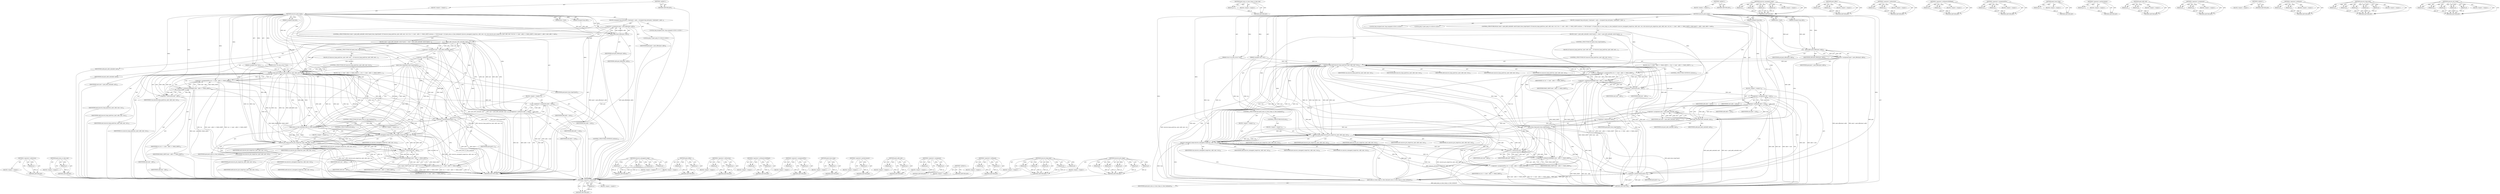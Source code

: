 digraph "mincore_pte_range" {
vulnerable_127 [label=<(METHOD,&lt;operator&gt;.indirection)>];
vulnerable_128 [label=<(PARAM,p1)>];
vulnerable_129 [label=<(BLOCK,&lt;empty&gt;,&lt;empty&gt;)>];
vulnerable_130 [label=<(METHOD_RETURN,ANY)>];
vulnerable_154 [label=<(METHOD,pmd_none_or_clear_bad)>];
vulnerable_155 [label=<(PARAM,p1)>];
vulnerable_156 [label=<(BLOCK,&lt;empty&gt;,&lt;empty&gt;)>];
vulnerable_157 [label=<(METHOD_RETURN,ANY)>];
vulnerable_6 [label=<(METHOD,&lt;global&gt;)<SUB>1</SUB>>];
vulnerable_7 [label=<(BLOCK,&lt;empty&gt;,&lt;empty&gt;)<SUB>1</SUB>>];
vulnerable_8 [label=<(METHOD,mincore_pmd_range)<SUB>1</SUB>>];
vulnerable_9 [label=<(PARAM,struct vm_area_struct *vma)<SUB>1</SUB>>];
vulnerable_10 [label=<(PARAM,pud_t *pud)<SUB>1</SUB>>];
vulnerable_11 [label=<(PARAM,unsigned long addr)<SUB>2</SUB>>];
vulnerable_12 [label=<(PARAM,unsigned long end)<SUB>2</SUB>>];
vulnerable_13 [label=<(PARAM,unsigned char *vec)<SUB>3</SUB>>];
vulnerable_14 [label=<(BLOCK,{
	unsigned long next;
	pmd_t *pmd;

	pmd = pmd...,{
	unsigned long next;
	pmd_t *pmd;

	pmd = pmd...)<SUB>4</SUB>>];
vulnerable_15 [label="<(LOCAL,long unsigned next: long unsigned)<SUB>5</SUB>>"];
vulnerable_16 [label="<(LOCAL,pmd_t* pmd: pmd_t*)<SUB>6</SUB>>"];
vulnerable_17 [label=<(&lt;operator&gt;.assignment,pmd = pmd_offset(pud, addr))<SUB>8</SUB>>];
vulnerable_18 [label=<(IDENTIFIER,pmd,pmd = pmd_offset(pud, addr))<SUB>8</SUB>>];
vulnerable_19 [label=<(pmd_offset,pmd_offset(pud, addr))<SUB>8</SUB>>];
vulnerable_20 [label=<(IDENTIFIER,pud,pmd_offset(pud, addr))<SUB>8</SUB>>];
vulnerable_21 [label=<(IDENTIFIER,addr,pmd_offset(pud, addr))<SUB>8</SUB>>];
vulnerable_22 [label=<(CONTROL_STRUCTURE,DO,do {
		next = pmd_addr_end(addr, end);
		if (pmd_trans_huge(*pmd)) {
			if (mincore_huge_pmd(vma, pmd, addr, next, vec)) {
				vec += (next - addr) &gt;&gt; PAGE_SHIFT;
				continue;
 			}
 			/* fall through */
 		}
		if (pmd_none_or_clear_bad(pmd))
 			mincore_unmapped_range(vma, addr, next, vec);
 		else
 			mincore_pte_range(vma, pmd, addr, next, vec);
		vec += (next - addr) &gt;&gt; PAGE_SHIFT;
	} while (pmd++, addr = next, addr != end);)<SUB>9</SUB>>];
vulnerable_23 [label=<(BLOCK,{
		next = pmd_addr_end(addr, end);
		if (pmd_t...,{
		next = pmd_addr_end(addr, end);
		if (pmd_t...)<SUB>9</SUB>>];
vulnerable_24 [label=<(&lt;operator&gt;.assignment,next = pmd_addr_end(addr, end))<SUB>10</SUB>>];
vulnerable_25 [label=<(IDENTIFIER,next,next = pmd_addr_end(addr, end))<SUB>10</SUB>>];
vulnerable_26 [label=<(pmd_addr_end,pmd_addr_end(addr, end))<SUB>10</SUB>>];
vulnerable_27 [label=<(IDENTIFIER,addr,pmd_addr_end(addr, end))<SUB>10</SUB>>];
vulnerable_28 [label=<(IDENTIFIER,end,pmd_addr_end(addr, end))<SUB>10</SUB>>];
vulnerable_29 [label=<(CONTROL_STRUCTURE,IF,if (pmd_trans_huge(*pmd)))<SUB>11</SUB>>];
vulnerable_30 [label=<(pmd_trans_huge,pmd_trans_huge(*pmd))<SUB>11</SUB>>];
vulnerable_31 [label=<(&lt;operator&gt;.indirection,*pmd)<SUB>11</SUB>>];
vulnerable_32 [label=<(IDENTIFIER,pmd,pmd_trans_huge(*pmd))<SUB>11</SUB>>];
vulnerable_33 [label=<(BLOCK,{
			if (mincore_huge_pmd(vma, pmd, addr, next,...,{
			if (mincore_huge_pmd(vma, pmd, addr, next,...)<SUB>11</SUB>>];
vulnerable_34 [label=<(CONTROL_STRUCTURE,IF,if (mincore_huge_pmd(vma, pmd, addr, next, vec)))<SUB>12</SUB>>];
vulnerable_35 [label=<(mincore_huge_pmd,mincore_huge_pmd(vma, pmd, addr, next, vec))<SUB>12</SUB>>];
vulnerable_36 [label=<(IDENTIFIER,vma,mincore_huge_pmd(vma, pmd, addr, next, vec))<SUB>12</SUB>>];
vulnerable_37 [label=<(IDENTIFIER,pmd,mincore_huge_pmd(vma, pmd, addr, next, vec))<SUB>12</SUB>>];
vulnerable_38 [label=<(IDENTIFIER,addr,mincore_huge_pmd(vma, pmd, addr, next, vec))<SUB>12</SUB>>];
vulnerable_39 [label=<(IDENTIFIER,next,mincore_huge_pmd(vma, pmd, addr, next, vec))<SUB>12</SUB>>];
vulnerable_40 [label=<(IDENTIFIER,vec,mincore_huge_pmd(vma, pmd, addr, next, vec))<SUB>12</SUB>>];
vulnerable_41 [label=<(BLOCK,{
				vec += (next - addr) &gt;&gt; PAGE_SHIFT;
				c...,{
				vec += (next - addr) &gt;&gt; PAGE_SHIFT;
				c...)<SUB>12</SUB>>];
vulnerable_42 [label=<(&lt;operator&gt;.assignmentPlus,vec += (next - addr) &gt;&gt; PAGE_SHIFT)<SUB>13</SUB>>];
vulnerable_43 [label=<(IDENTIFIER,vec,vec += (next - addr) &gt;&gt; PAGE_SHIFT)<SUB>13</SUB>>];
vulnerable_44 [label=<(&lt;operator&gt;.arithmeticShiftRight,(next - addr) &gt;&gt; PAGE_SHIFT)<SUB>13</SUB>>];
vulnerable_45 [label=<(&lt;operator&gt;.subtraction,next - addr)<SUB>13</SUB>>];
vulnerable_46 [label=<(IDENTIFIER,next,next - addr)<SUB>13</SUB>>];
vulnerable_47 [label=<(IDENTIFIER,addr,next - addr)<SUB>13</SUB>>];
vulnerable_48 [label=<(IDENTIFIER,PAGE_SHIFT,(next - addr) &gt;&gt; PAGE_SHIFT)<SUB>13</SUB>>];
vulnerable_49 [label=<(CONTROL_STRUCTURE,CONTINUE,continue;)<SUB>14</SUB>>];
vulnerable_50 [label=<(CONTROL_STRUCTURE,IF,if (pmd_none_or_clear_bad(pmd)))<SUB>18</SUB>>];
vulnerable_51 [label=<(pmd_none_or_clear_bad,pmd_none_or_clear_bad(pmd))<SUB>18</SUB>>];
vulnerable_52 [label=<(IDENTIFIER,pmd,pmd_none_or_clear_bad(pmd))<SUB>18</SUB>>];
vulnerable_53 [label=<(BLOCK,&lt;empty&gt;,&lt;empty&gt;)<SUB>19</SUB>>];
vulnerable_54 [label=<(mincore_unmapped_range,mincore_unmapped_range(vma, addr, next, vec))<SUB>19</SUB>>];
vulnerable_55 [label=<(IDENTIFIER,vma,mincore_unmapped_range(vma, addr, next, vec))<SUB>19</SUB>>];
vulnerable_56 [label=<(IDENTIFIER,addr,mincore_unmapped_range(vma, addr, next, vec))<SUB>19</SUB>>];
vulnerable_57 [label=<(IDENTIFIER,next,mincore_unmapped_range(vma, addr, next, vec))<SUB>19</SUB>>];
vulnerable_58 [label=<(IDENTIFIER,vec,mincore_unmapped_range(vma, addr, next, vec))<SUB>19</SUB>>];
vulnerable_59 [label=<(CONTROL_STRUCTURE,ELSE,else)<SUB>21</SUB>>];
vulnerable_60 [label=<(BLOCK,&lt;empty&gt;,&lt;empty&gt;)<SUB>21</SUB>>];
vulnerable_61 [label=<(mincore_pte_range,mincore_pte_range(vma, pmd, addr, next, vec))<SUB>21</SUB>>];
vulnerable_62 [label=<(IDENTIFIER,vma,mincore_pte_range(vma, pmd, addr, next, vec))<SUB>21</SUB>>];
vulnerable_63 [label=<(IDENTIFIER,pmd,mincore_pte_range(vma, pmd, addr, next, vec))<SUB>21</SUB>>];
vulnerable_64 [label=<(IDENTIFIER,addr,mincore_pte_range(vma, pmd, addr, next, vec))<SUB>21</SUB>>];
vulnerable_65 [label=<(IDENTIFIER,next,mincore_pte_range(vma, pmd, addr, next, vec))<SUB>21</SUB>>];
vulnerable_66 [label=<(IDENTIFIER,vec,mincore_pte_range(vma, pmd, addr, next, vec))<SUB>21</SUB>>];
vulnerable_67 [label=<(&lt;operator&gt;.assignmentPlus,vec += (next - addr) &gt;&gt; PAGE_SHIFT)<SUB>22</SUB>>];
vulnerable_68 [label=<(IDENTIFIER,vec,vec += (next - addr) &gt;&gt; PAGE_SHIFT)<SUB>22</SUB>>];
vulnerable_69 [label=<(&lt;operator&gt;.arithmeticShiftRight,(next - addr) &gt;&gt; PAGE_SHIFT)<SUB>22</SUB>>];
vulnerable_70 [label=<(&lt;operator&gt;.subtraction,next - addr)<SUB>22</SUB>>];
vulnerable_71 [label=<(IDENTIFIER,next,next - addr)<SUB>22</SUB>>];
vulnerable_72 [label=<(IDENTIFIER,addr,next - addr)<SUB>22</SUB>>];
vulnerable_73 [label=<(IDENTIFIER,PAGE_SHIFT,(next - addr) &gt;&gt; PAGE_SHIFT)<SUB>22</SUB>>];
vulnerable_74 [label=<(BLOCK,&lt;empty&gt;,&lt;empty&gt;)<SUB>23</SUB>>];
vulnerable_75 [label=<(&lt;operator&gt;.postIncrement,pmd++)<SUB>23</SUB>>];
vulnerable_76 [label=<(IDENTIFIER,pmd,pmd++)<SUB>23</SUB>>];
vulnerable_77 [label=<(&lt;operator&gt;.assignment,addr = next)<SUB>23</SUB>>];
vulnerable_78 [label=<(IDENTIFIER,addr,addr = next)<SUB>23</SUB>>];
vulnerable_79 [label=<(IDENTIFIER,next,addr = next)<SUB>23</SUB>>];
vulnerable_80 [label=<(&lt;operator&gt;.notEquals,addr != end)<SUB>23</SUB>>];
vulnerable_81 [label=<(IDENTIFIER,addr,addr != end)<SUB>23</SUB>>];
vulnerable_82 [label=<(IDENTIFIER,end,addr != end)<SUB>23</SUB>>];
vulnerable_83 [label=<(METHOD_RETURN,void)<SUB>1</SUB>>];
vulnerable_85 [label=<(METHOD_RETURN,ANY)<SUB>1</SUB>>];
vulnerable_158 [label=<(METHOD,mincore_unmapped_range)>];
vulnerable_159 [label=<(PARAM,p1)>];
vulnerable_160 [label=<(PARAM,p2)>];
vulnerable_161 [label=<(PARAM,p3)>];
vulnerable_162 [label=<(PARAM,p4)>];
vulnerable_163 [label=<(BLOCK,&lt;empty&gt;,&lt;empty&gt;)>];
vulnerable_164 [label=<(METHOD_RETURN,ANY)>];
vulnerable_113 [label=<(METHOD,pmd_offset)>];
vulnerable_114 [label=<(PARAM,p1)>];
vulnerable_115 [label=<(PARAM,p2)>];
vulnerable_116 [label=<(BLOCK,&lt;empty&gt;,&lt;empty&gt;)>];
vulnerable_117 [label=<(METHOD_RETURN,ANY)>];
vulnerable_149 [label=<(METHOD,&lt;operator&gt;.subtraction)>];
vulnerable_150 [label=<(PARAM,p1)>];
vulnerable_151 [label=<(PARAM,p2)>];
vulnerable_152 [label=<(BLOCK,&lt;empty&gt;,&lt;empty&gt;)>];
vulnerable_153 [label=<(METHOD_RETURN,ANY)>];
vulnerable_144 [label=<(METHOD,&lt;operator&gt;.arithmeticShiftRight)>];
vulnerable_145 [label=<(PARAM,p1)>];
vulnerable_146 [label=<(PARAM,p2)>];
vulnerable_147 [label=<(BLOCK,&lt;empty&gt;,&lt;empty&gt;)>];
vulnerable_148 [label=<(METHOD_RETURN,ANY)>];
vulnerable_139 [label=<(METHOD,&lt;operator&gt;.assignmentPlus)>];
vulnerable_140 [label=<(PARAM,p1)>];
vulnerable_141 [label=<(PARAM,p2)>];
vulnerable_142 [label=<(BLOCK,&lt;empty&gt;,&lt;empty&gt;)>];
vulnerable_143 [label=<(METHOD_RETURN,ANY)>];
vulnerable_123 [label=<(METHOD,pmd_trans_huge)>];
vulnerable_124 [label=<(PARAM,p1)>];
vulnerable_125 [label=<(BLOCK,&lt;empty&gt;,&lt;empty&gt;)>];
vulnerable_126 [label=<(METHOD_RETURN,ANY)>];
vulnerable_173 [label=<(METHOD,&lt;operator&gt;.postIncrement)>];
vulnerable_174 [label=<(PARAM,p1)>];
vulnerable_175 [label=<(BLOCK,&lt;empty&gt;,&lt;empty&gt;)>];
vulnerable_176 [label=<(METHOD_RETURN,ANY)>];
vulnerable_118 [label=<(METHOD,pmd_addr_end)>];
vulnerable_119 [label=<(PARAM,p1)>];
vulnerable_120 [label=<(PARAM,p2)>];
vulnerable_121 [label=<(BLOCK,&lt;empty&gt;,&lt;empty&gt;)>];
vulnerable_122 [label=<(METHOD_RETURN,ANY)>];
vulnerable_108 [label=<(METHOD,&lt;operator&gt;.assignment)>];
vulnerable_109 [label=<(PARAM,p1)>];
vulnerable_110 [label=<(PARAM,p2)>];
vulnerable_111 [label=<(BLOCK,&lt;empty&gt;,&lt;empty&gt;)>];
vulnerable_112 [label=<(METHOD_RETURN,ANY)>];
vulnerable_102 [label=<(METHOD,&lt;global&gt;)<SUB>1</SUB>>];
vulnerable_103 [label=<(BLOCK,&lt;empty&gt;,&lt;empty&gt;)>];
vulnerable_104 [label=<(METHOD_RETURN,ANY)>];
vulnerable_177 [label=<(METHOD,&lt;operator&gt;.notEquals)>];
vulnerable_178 [label=<(PARAM,p1)>];
vulnerable_179 [label=<(PARAM,p2)>];
vulnerable_180 [label=<(BLOCK,&lt;empty&gt;,&lt;empty&gt;)>];
vulnerable_181 [label=<(METHOD_RETURN,ANY)>];
vulnerable_131 [label=<(METHOD,mincore_huge_pmd)>];
vulnerable_132 [label=<(PARAM,p1)>];
vulnerable_133 [label=<(PARAM,p2)>];
vulnerable_134 [label=<(PARAM,p3)>];
vulnerable_135 [label=<(PARAM,p4)>];
vulnerable_136 [label=<(PARAM,p5)>];
vulnerable_137 [label=<(BLOCK,&lt;empty&gt;,&lt;empty&gt;)>];
vulnerable_138 [label=<(METHOD_RETURN,ANY)>];
vulnerable_165 [label=<(METHOD,mincore_pte_range)>];
vulnerable_166 [label=<(PARAM,p1)>];
vulnerable_167 [label=<(PARAM,p2)>];
vulnerable_168 [label=<(PARAM,p3)>];
vulnerable_169 [label=<(PARAM,p4)>];
vulnerable_170 [label=<(PARAM,p5)>];
vulnerable_171 [label=<(BLOCK,&lt;empty&gt;,&lt;empty&gt;)>];
vulnerable_172 [label=<(METHOD_RETURN,ANY)>];
fixed_127 [label=<(METHOD,&lt;operator&gt;.indirection)>];
fixed_128 [label=<(PARAM,p1)>];
fixed_129 [label=<(BLOCK,&lt;empty&gt;,&lt;empty&gt;)>];
fixed_130 [label=<(METHOD_RETURN,ANY)>];
fixed_154 [label=<(METHOD,pmd_none_or_trans_huge_or_clear_bad)>];
fixed_155 [label=<(PARAM,p1)>];
fixed_156 [label=<(BLOCK,&lt;empty&gt;,&lt;empty&gt;)>];
fixed_157 [label=<(METHOD_RETURN,ANY)>];
fixed_6 [label=<(METHOD,&lt;global&gt;)<SUB>1</SUB>>];
fixed_7 [label=<(BLOCK,&lt;empty&gt;,&lt;empty&gt;)<SUB>1</SUB>>];
fixed_8 [label=<(METHOD,mincore_pmd_range)<SUB>1</SUB>>];
fixed_9 [label=<(PARAM,struct vm_area_struct *vma)<SUB>1</SUB>>];
fixed_10 [label=<(PARAM,pud_t *pud)<SUB>1</SUB>>];
fixed_11 [label=<(PARAM,unsigned long addr)<SUB>2</SUB>>];
fixed_12 [label=<(PARAM,unsigned long end)<SUB>2</SUB>>];
fixed_13 [label=<(PARAM,unsigned char *vec)<SUB>3</SUB>>];
fixed_14 [label=<(BLOCK,{
	unsigned long next;
	pmd_t *pmd;

	pmd = pmd...,{
	unsigned long next;
	pmd_t *pmd;

	pmd = pmd...)<SUB>4</SUB>>];
fixed_15 [label="<(LOCAL,long unsigned next: long unsigned)<SUB>5</SUB>>"];
fixed_16 [label="<(LOCAL,pmd_t* pmd: pmd_t*)<SUB>6</SUB>>"];
fixed_17 [label=<(&lt;operator&gt;.assignment,pmd = pmd_offset(pud, addr))<SUB>8</SUB>>];
fixed_18 [label=<(IDENTIFIER,pmd,pmd = pmd_offset(pud, addr))<SUB>8</SUB>>];
fixed_19 [label=<(pmd_offset,pmd_offset(pud, addr))<SUB>8</SUB>>];
fixed_20 [label=<(IDENTIFIER,pud,pmd_offset(pud, addr))<SUB>8</SUB>>];
fixed_21 [label=<(IDENTIFIER,addr,pmd_offset(pud, addr))<SUB>8</SUB>>];
fixed_22 [label=<(CONTROL_STRUCTURE,DO,do {
		next = pmd_addr_end(addr, end);
		if (pmd_trans_huge(*pmd)) {
			if (mincore_huge_pmd(vma, pmd, addr, next, vec)) {
				vec += (next - addr) &gt;&gt; PAGE_SHIFT;
				continue;
 			}
 			/* fall through */
 		}
		if (pmd_none_or_trans_huge_or_clear_bad(pmd))
 			mincore_unmapped_range(vma, addr, next, vec);
 		else
 			mincore_pte_range(vma, pmd, addr, next, vec);
		vec += (next - addr) &gt;&gt; PAGE_SHIFT;
	} while (pmd++, addr = next, addr != end);)<SUB>9</SUB>>];
fixed_23 [label=<(BLOCK,{
		next = pmd_addr_end(addr, end);
		if (pmd_t...,{
		next = pmd_addr_end(addr, end);
		if (pmd_t...)<SUB>9</SUB>>];
fixed_24 [label=<(&lt;operator&gt;.assignment,next = pmd_addr_end(addr, end))<SUB>10</SUB>>];
fixed_25 [label=<(IDENTIFIER,next,next = pmd_addr_end(addr, end))<SUB>10</SUB>>];
fixed_26 [label=<(pmd_addr_end,pmd_addr_end(addr, end))<SUB>10</SUB>>];
fixed_27 [label=<(IDENTIFIER,addr,pmd_addr_end(addr, end))<SUB>10</SUB>>];
fixed_28 [label=<(IDENTIFIER,end,pmd_addr_end(addr, end))<SUB>10</SUB>>];
fixed_29 [label=<(CONTROL_STRUCTURE,IF,if (pmd_trans_huge(*pmd)))<SUB>11</SUB>>];
fixed_30 [label=<(pmd_trans_huge,pmd_trans_huge(*pmd))<SUB>11</SUB>>];
fixed_31 [label=<(&lt;operator&gt;.indirection,*pmd)<SUB>11</SUB>>];
fixed_32 [label=<(IDENTIFIER,pmd,pmd_trans_huge(*pmd))<SUB>11</SUB>>];
fixed_33 [label=<(BLOCK,{
			if (mincore_huge_pmd(vma, pmd, addr, next,...,{
			if (mincore_huge_pmd(vma, pmd, addr, next,...)<SUB>11</SUB>>];
fixed_34 [label=<(CONTROL_STRUCTURE,IF,if (mincore_huge_pmd(vma, pmd, addr, next, vec)))<SUB>12</SUB>>];
fixed_35 [label=<(mincore_huge_pmd,mincore_huge_pmd(vma, pmd, addr, next, vec))<SUB>12</SUB>>];
fixed_36 [label=<(IDENTIFIER,vma,mincore_huge_pmd(vma, pmd, addr, next, vec))<SUB>12</SUB>>];
fixed_37 [label=<(IDENTIFIER,pmd,mincore_huge_pmd(vma, pmd, addr, next, vec))<SUB>12</SUB>>];
fixed_38 [label=<(IDENTIFIER,addr,mincore_huge_pmd(vma, pmd, addr, next, vec))<SUB>12</SUB>>];
fixed_39 [label=<(IDENTIFIER,next,mincore_huge_pmd(vma, pmd, addr, next, vec))<SUB>12</SUB>>];
fixed_40 [label=<(IDENTIFIER,vec,mincore_huge_pmd(vma, pmd, addr, next, vec))<SUB>12</SUB>>];
fixed_41 [label=<(BLOCK,{
				vec += (next - addr) &gt;&gt; PAGE_SHIFT;
				c...,{
				vec += (next - addr) &gt;&gt; PAGE_SHIFT;
				c...)<SUB>12</SUB>>];
fixed_42 [label=<(&lt;operator&gt;.assignmentPlus,vec += (next - addr) &gt;&gt; PAGE_SHIFT)<SUB>13</SUB>>];
fixed_43 [label=<(IDENTIFIER,vec,vec += (next - addr) &gt;&gt; PAGE_SHIFT)<SUB>13</SUB>>];
fixed_44 [label=<(&lt;operator&gt;.arithmeticShiftRight,(next - addr) &gt;&gt; PAGE_SHIFT)<SUB>13</SUB>>];
fixed_45 [label=<(&lt;operator&gt;.subtraction,next - addr)<SUB>13</SUB>>];
fixed_46 [label=<(IDENTIFIER,next,next - addr)<SUB>13</SUB>>];
fixed_47 [label=<(IDENTIFIER,addr,next - addr)<SUB>13</SUB>>];
fixed_48 [label=<(IDENTIFIER,PAGE_SHIFT,(next - addr) &gt;&gt; PAGE_SHIFT)<SUB>13</SUB>>];
fixed_49 [label=<(CONTROL_STRUCTURE,CONTINUE,continue;)<SUB>14</SUB>>];
fixed_50 [label=<(CONTROL_STRUCTURE,IF,if (pmd_none_or_trans_huge_or_clear_bad(pmd)))<SUB>18</SUB>>];
fixed_51 [label=<(pmd_none_or_trans_huge_or_clear_bad,pmd_none_or_trans_huge_or_clear_bad(pmd))<SUB>18</SUB>>];
fixed_52 [label=<(IDENTIFIER,pmd,pmd_none_or_trans_huge_or_clear_bad(pmd))<SUB>18</SUB>>];
fixed_53 [label=<(BLOCK,&lt;empty&gt;,&lt;empty&gt;)<SUB>19</SUB>>];
fixed_54 [label=<(mincore_unmapped_range,mincore_unmapped_range(vma, addr, next, vec))<SUB>19</SUB>>];
fixed_55 [label=<(IDENTIFIER,vma,mincore_unmapped_range(vma, addr, next, vec))<SUB>19</SUB>>];
fixed_56 [label=<(IDENTIFIER,addr,mincore_unmapped_range(vma, addr, next, vec))<SUB>19</SUB>>];
fixed_57 [label=<(IDENTIFIER,next,mincore_unmapped_range(vma, addr, next, vec))<SUB>19</SUB>>];
fixed_58 [label=<(IDENTIFIER,vec,mincore_unmapped_range(vma, addr, next, vec))<SUB>19</SUB>>];
fixed_59 [label=<(CONTROL_STRUCTURE,ELSE,else)<SUB>21</SUB>>];
fixed_60 [label=<(BLOCK,&lt;empty&gt;,&lt;empty&gt;)<SUB>21</SUB>>];
fixed_61 [label=<(mincore_pte_range,mincore_pte_range(vma, pmd, addr, next, vec))<SUB>21</SUB>>];
fixed_62 [label=<(IDENTIFIER,vma,mincore_pte_range(vma, pmd, addr, next, vec))<SUB>21</SUB>>];
fixed_63 [label=<(IDENTIFIER,pmd,mincore_pte_range(vma, pmd, addr, next, vec))<SUB>21</SUB>>];
fixed_64 [label=<(IDENTIFIER,addr,mincore_pte_range(vma, pmd, addr, next, vec))<SUB>21</SUB>>];
fixed_65 [label=<(IDENTIFIER,next,mincore_pte_range(vma, pmd, addr, next, vec))<SUB>21</SUB>>];
fixed_66 [label=<(IDENTIFIER,vec,mincore_pte_range(vma, pmd, addr, next, vec))<SUB>21</SUB>>];
fixed_67 [label=<(&lt;operator&gt;.assignmentPlus,vec += (next - addr) &gt;&gt; PAGE_SHIFT)<SUB>22</SUB>>];
fixed_68 [label=<(IDENTIFIER,vec,vec += (next - addr) &gt;&gt; PAGE_SHIFT)<SUB>22</SUB>>];
fixed_69 [label=<(&lt;operator&gt;.arithmeticShiftRight,(next - addr) &gt;&gt; PAGE_SHIFT)<SUB>22</SUB>>];
fixed_70 [label=<(&lt;operator&gt;.subtraction,next - addr)<SUB>22</SUB>>];
fixed_71 [label=<(IDENTIFIER,next,next - addr)<SUB>22</SUB>>];
fixed_72 [label=<(IDENTIFIER,addr,next - addr)<SUB>22</SUB>>];
fixed_73 [label=<(IDENTIFIER,PAGE_SHIFT,(next - addr) &gt;&gt; PAGE_SHIFT)<SUB>22</SUB>>];
fixed_74 [label=<(BLOCK,&lt;empty&gt;,&lt;empty&gt;)<SUB>23</SUB>>];
fixed_75 [label=<(&lt;operator&gt;.postIncrement,pmd++)<SUB>23</SUB>>];
fixed_76 [label=<(IDENTIFIER,pmd,pmd++)<SUB>23</SUB>>];
fixed_77 [label=<(&lt;operator&gt;.assignment,addr = next)<SUB>23</SUB>>];
fixed_78 [label=<(IDENTIFIER,addr,addr = next)<SUB>23</SUB>>];
fixed_79 [label=<(IDENTIFIER,next,addr = next)<SUB>23</SUB>>];
fixed_80 [label=<(&lt;operator&gt;.notEquals,addr != end)<SUB>23</SUB>>];
fixed_81 [label=<(IDENTIFIER,addr,addr != end)<SUB>23</SUB>>];
fixed_82 [label=<(IDENTIFIER,end,addr != end)<SUB>23</SUB>>];
fixed_83 [label=<(METHOD_RETURN,void)<SUB>1</SUB>>];
fixed_85 [label=<(METHOD_RETURN,ANY)<SUB>1</SUB>>];
fixed_158 [label=<(METHOD,mincore_unmapped_range)>];
fixed_159 [label=<(PARAM,p1)>];
fixed_160 [label=<(PARAM,p2)>];
fixed_161 [label=<(PARAM,p3)>];
fixed_162 [label=<(PARAM,p4)>];
fixed_163 [label=<(BLOCK,&lt;empty&gt;,&lt;empty&gt;)>];
fixed_164 [label=<(METHOD_RETURN,ANY)>];
fixed_113 [label=<(METHOD,pmd_offset)>];
fixed_114 [label=<(PARAM,p1)>];
fixed_115 [label=<(PARAM,p2)>];
fixed_116 [label=<(BLOCK,&lt;empty&gt;,&lt;empty&gt;)>];
fixed_117 [label=<(METHOD_RETURN,ANY)>];
fixed_149 [label=<(METHOD,&lt;operator&gt;.subtraction)>];
fixed_150 [label=<(PARAM,p1)>];
fixed_151 [label=<(PARAM,p2)>];
fixed_152 [label=<(BLOCK,&lt;empty&gt;,&lt;empty&gt;)>];
fixed_153 [label=<(METHOD_RETURN,ANY)>];
fixed_144 [label=<(METHOD,&lt;operator&gt;.arithmeticShiftRight)>];
fixed_145 [label=<(PARAM,p1)>];
fixed_146 [label=<(PARAM,p2)>];
fixed_147 [label=<(BLOCK,&lt;empty&gt;,&lt;empty&gt;)>];
fixed_148 [label=<(METHOD_RETURN,ANY)>];
fixed_139 [label=<(METHOD,&lt;operator&gt;.assignmentPlus)>];
fixed_140 [label=<(PARAM,p1)>];
fixed_141 [label=<(PARAM,p2)>];
fixed_142 [label=<(BLOCK,&lt;empty&gt;,&lt;empty&gt;)>];
fixed_143 [label=<(METHOD_RETURN,ANY)>];
fixed_123 [label=<(METHOD,pmd_trans_huge)>];
fixed_124 [label=<(PARAM,p1)>];
fixed_125 [label=<(BLOCK,&lt;empty&gt;,&lt;empty&gt;)>];
fixed_126 [label=<(METHOD_RETURN,ANY)>];
fixed_173 [label=<(METHOD,&lt;operator&gt;.postIncrement)>];
fixed_174 [label=<(PARAM,p1)>];
fixed_175 [label=<(BLOCK,&lt;empty&gt;,&lt;empty&gt;)>];
fixed_176 [label=<(METHOD_RETURN,ANY)>];
fixed_118 [label=<(METHOD,pmd_addr_end)>];
fixed_119 [label=<(PARAM,p1)>];
fixed_120 [label=<(PARAM,p2)>];
fixed_121 [label=<(BLOCK,&lt;empty&gt;,&lt;empty&gt;)>];
fixed_122 [label=<(METHOD_RETURN,ANY)>];
fixed_108 [label=<(METHOD,&lt;operator&gt;.assignment)>];
fixed_109 [label=<(PARAM,p1)>];
fixed_110 [label=<(PARAM,p2)>];
fixed_111 [label=<(BLOCK,&lt;empty&gt;,&lt;empty&gt;)>];
fixed_112 [label=<(METHOD_RETURN,ANY)>];
fixed_102 [label=<(METHOD,&lt;global&gt;)<SUB>1</SUB>>];
fixed_103 [label=<(BLOCK,&lt;empty&gt;,&lt;empty&gt;)>];
fixed_104 [label=<(METHOD_RETURN,ANY)>];
fixed_177 [label=<(METHOD,&lt;operator&gt;.notEquals)>];
fixed_178 [label=<(PARAM,p1)>];
fixed_179 [label=<(PARAM,p2)>];
fixed_180 [label=<(BLOCK,&lt;empty&gt;,&lt;empty&gt;)>];
fixed_181 [label=<(METHOD_RETURN,ANY)>];
fixed_131 [label=<(METHOD,mincore_huge_pmd)>];
fixed_132 [label=<(PARAM,p1)>];
fixed_133 [label=<(PARAM,p2)>];
fixed_134 [label=<(PARAM,p3)>];
fixed_135 [label=<(PARAM,p4)>];
fixed_136 [label=<(PARAM,p5)>];
fixed_137 [label=<(BLOCK,&lt;empty&gt;,&lt;empty&gt;)>];
fixed_138 [label=<(METHOD_RETURN,ANY)>];
fixed_165 [label=<(METHOD,mincore_pte_range)>];
fixed_166 [label=<(PARAM,p1)>];
fixed_167 [label=<(PARAM,p2)>];
fixed_168 [label=<(PARAM,p3)>];
fixed_169 [label=<(PARAM,p4)>];
fixed_170 [label=<(PARAM,p5)>];
fixed_171 [label=<(BLOCK,&lt;empty&gt;,&lt;empty&gt;)>];
fixed_172 [label=<(METHOD_RETURN,ANY)>];
vulnerable_127 -> vulnerable_128  [key=0, label="AST: "];
vulnerable_127 -> vulnerable_128  [key=1, label="DDG: "];
vulnerable_127 -> vulnerable_129  [key=0, label="AST: "];
vulnerable_127 -> vulnerable_130  [key=0, label="AST: "];
vulnerable_127 -> vulnerable_130  [key=1, label="CFG: "];
vulnerable_128 -> vulnerable_130  [key=0, label="DDG: p1"];
vulnerable_129 -> fixed_127  [key=0];
vulnerable_130 -> fixed_127  [key=0];
vulnerable_154 -> vulnerable_155  [key=0, label="AST: "];
vulnerable_154 -> vulnerable_155  [key=1, label="DDG: "];
vulnerable_154 -> vulnerable_156  [key=0, label="AST: "];
vulnerable_154 -> vulnerable_157  [key=0, label="AST: "];
vulnerable_154 -> vulnerable_157  [key=1, label="CFG: "];
vulnerable_155 -> vulnerable_157  [key=0, label="DDG: p1"];
vulnerable_156 -> fixed_127  [key=0];
vulnerable_157 -> fixed_127  [key=0];
vulnerable_6 -> vulnerable_7  [key=0, label="AST: "];
vulnerable_6 -> vulnerable_85  [key=0, label="AST: "];
vulnerable_6 -> vulnerable_85  [key=1, label="CFG: "];
vulnerable_7 -> vulnerable_8  [key=0, label="AST: "];
vulnerable_8 -> vulnerable_9  [key=0, label="AST: "];
vulnerable_8 -> vulnerable_9  [key=1, label="DDG: "];
vulnerable_8 -> vulnerable_10  [key=0, label="AST: "];
vulnerable_8 -> vulnerable_10  [key=1, label="DDG: "];
vulnerable_8 -> vulnerable_11  [key=0, label="AST: "];
vulnerable_8 -> vulnerable_11  [key=1, label="DDG: "];
vulnerable_8 -> vulnerable_12  [key=0, label="AST: "];
vulnerable_8 -> vulnerable_12  [key=1, label="DDG: "];
vulnerable_8 -> vulnerable_13  [key=0, label="AST: "];
vulnerable_8 -> vulnerable_13  [key=1, label="DDG: "];
vulnerable_8 -> vulnerable_14  [key=0, label="AST: "];
vulnerable_8 -> vulnerable_83  [key=0, label="AST: "];
vulnerable_8 -> vulnerable_19  [key=0, label="CFG: "];
vulnerable_8 -> vulnerable_19  [key=1, label="DDG: "];
vulnerable_8 -> vulnerable_77  [key=0, label="DDG: "];
vulnerable_8 -> vulnerable_67  [key=0, label="DDG: "];
vulnerable_8 -> vulnerable_75  [key=0, label="DDG: "];
vulnerable_8 -> vulnerable_80  [key=0, label="DDG: "];
vulnerable_8 -> vulnerable_26  [key=0, label="DDG: "];
vulnerable_8 -> vulnerable_51  [key=0, label="DDG: "];
vulnerable_8 -> vulnerable_69  [key=0, label="DDG: "];
vulnerable_8 -> vulnerable_54  [key=0, label="DDG: "];
vulnerable_8 -> vulnerable_70  [key=0, label="DDG: "];
vulnerable_8 -> vulnerable_35  [key=0, label="DDG: "];
vulnerable_8 -> vulnerable_61  [key=0, label="DDG: "];
vulnerable_8 -> vulnerable_42  [key=0, label="DDG: "];
vulnerable_8 -> vulnerable_44  [key=0, label="DDG: "];
vulnerable_8 -> vulnerable_45  [key=0, label="DDG: "];
vulnerable_9 -> vulnerable_54  [key=0, label="DDG: vma"];
vulnerable_9 -> vulnerable_35  [key=0, label="DDG: vma"];
vulnerable_9 -> vulnerable_61  [key=0, label="DDG: vma"];
vulnerable_10 -> vulnerable_19  [key=0, label="DDG: pud"];
vulnerable_11 -> vulnerable_19  [key=0, label="DDG: addr"];
vulnerable_12 -> vulnerable_26  [key=0, label="DDG: end"];
vulnerable_13 -> vulnerable_54  [key=0, label="DDG: vec"];
vulnerable_13 -> vulnerable_35  [key=0, label="DDG: vec"];
vulnerable_13 -> vulnerable_61  [key=0, label="DDG: vec"];
vulnerable_14 -> vulnerable_15  [key=0, label="AST: "];
vulnerable_14 -> vulnerable_16  [key=0, label="AST: "];
vulnerable_14 -> vulnerable_17  [key=0, label="AST: "];
vulnerable_14 -> vulnerable_22  [key=0, label="AST: "];
vulnerable_15 -> fixed_127  [key=0];
vulnerable_16 -> fixed_127  [key=0];
vulnerable_17 -> vulnerable_18  [key=0, label="AST: "];
vulnerable_17 -> vulnerable_19  [key=0, label="AST: "];
vulnerable_17 -> vulnerable_26  [key=0, label="CFG: "];
vulnerable_17 -> vulnerable_83  [key=0, label="DDG: pmd_offset(pud, addr)"];
vulnerable_17 -> vulnerable_83  [key=1, label="DDG: pmd = pmd_offset(pud, addr)"];
vulnerable_17 -> vulnerable_51  [key=0, label="DDG: pmd"];
vulnerable_17 -> vulnerable_35  [key=0, label="DDG: pmd"];
vulnerable_18 -> fixed_127  [key=0];
vulnerable_19 -> vulnerable_20  [key=0, label="AST: "];
vulnerable_19 -> vulnerable_21  [key=0, label="AST: "];
vulnerable_19 -> vulnerable_17  [key=0, label="CFG: "];
vulnerable_19 -> vulnerable_17  [key=1, label="DDG: pud"];
vulnerable_19 -> vulnerable_17  [key=2, label="DDG: addr"];
vulnerable_19 -> vulnerable_83  [key=0, label="DDG: pud"];
vulnerable_19 -> vulnerable_26  [key=0, label="DDG: addr"];
vulnerable_20 -> fixed_127  [key=0];
vulnerable_21 -> fixed_127  [key=0];
vulnerable_22 -> vulnerable_23  [key=0, label="AST: "];
vulnerable_22 -> vulnerable_74  [key=0, label="AST: "];
vulnerable_23 -> vulnerable_24  [key=0, label="AST: "];
vulnerable_23 -> vulnerable_29  [key=0, label="AST: "];
vulnerable_23 -> vulnerable_50  [key=0, label="AST: "];
vulnerable_23 -> vulnerable_67  [key=0, label="AST: "];
vulnerable_24 -> vulnerable_25  [key=0, label="AST: "];
vulnerable_24 -> vulnerable_26  [key=0, label="AST: "];
vulnerable_24 -> vulnerable_31  [key=0, label="CFG: "];
vulnerable_24 -> vulnerable_83  [key=0, label="DDG: pmd_addr_end(addr, end)"];
vulnerable_24 -> vulnerable_83  [key=1, label="DDG: next = pmd_addr_end(addr, end)"];
vulnerable_24 -> vulnerable_54  [key=0, label="DDG: next"];
vulnerable_24 -> vulnerable_35  [key=0, label="DDG: next"];
vulnerable_24 -> vulnerable_61  [key=0, label="DDG: next"];
vulnerable_25 -> fixed_127  [key=0];
vulnerable_26 -> vulnerable_27  [key=0, label="AST: "];
vulnerable_26 -> vulnerable_28  [key=0, label="AST: "];
vulnerable_26 -> vulnerable_24  [key=0, label="CFG: "];
vulnerable_26 -> vulnerable_24  [key=1, label="DDG: addr"];
vulnerable_26 -> vulnerable_24  [key=2, label="DDG: end"];
vulnerable_26 -> vulnerable_80  [key=0, label="DDG: end"];
vulnerable_26 -> vulnerable_54  [key=0, label="DDG: addr"];
vulnerable_26 -> vulnerable_35  [key=0, label="DDG: addr"];
vulnerable_26 -> vulnerable_61  [key=0, label="DDG: addr"];
vulnerable_27 -> fixed_127  [key=0];
vulnerable_28 -> fixed_127  [key=0];
vulnerable_29 -> vulnerable_30  [key=0, label="AST: "];
vulnerable_29 -> vulnerable_33  [key=0, label="AST: "];
vulnerable_30 -> vulnerable_31  [key=0, label="AST: "];
vulnerable_30 -> vulnerable_35  [key=0, label="CFG: "];
vulnerable_30 -> vulnerable_35  [key=1, label="DDG: *pmd"];
vulnerable_30 -> vulnerable_35  [key=2, label="CDG: "];
vulnerable_30 -> vulnerable_51  [key=0, label="CFG: "];
vulnerable_30 -> vulnerable_51  [key=1, label="DDG: *pmd"];
vulnerable_30 -> vulnerable_51  [key=2, label="CDG: "];
vulnerable_30 -> vulnerable_83  [key=0, label="DDG: *pmd"];
vulnerable_30 -> vulnerable_83  [key=1, label="DDG: pmd_trans_huge(*pmd)"];
vulnerable_30 -> vulnerable_75  [key=0, label="DDG: *pmd"];
vulnerable_30 -> vulnerable_61  [key=0, label="DDG: *pmd"];
vulnerable_30 -> vulnerable_69  [key=0, label="CDG: "];
vulnerable_30 -> vulnerable_67  [key=0, label="CDG: "];
vulnerable_30 -> vulnerable_70  [key=0, label="CDG: "];
vulnerable_31 -> vulnerable_32  [key=0, label="AST: "];
vulnerable_31 -> vulnerable_30  [key=0, label="CFG: "];
vulnerable_32 -> fixed_127  [key=0];
vulnerable_33 -> vulnerable_34  [key=0, label="AST: "];
vulnerable_34 -> vulnerable_35  [key=0, label="AST: "];
vulnerable_34 -> vulnerable_41  [key=0, label="AST: "];
vulnerable_35 -> vulnerable_36  [key=0, label="AST: "];
vulnerable_35 -> vulnerable_37  [key=0, label="AST: "];
vulnerable_35 -> vulnerable_38  [key=0, label="AST: "];
vulnerable_35 -> vulnerable_39  [key=0, label="AST: "];
vulnerable_35 -> vulnerable_40  [key=0, label="AST: "];
vulnerable_35 -> vulnerable_45  [key=0, label="CFG: "];
vulnerable_35 -> vulnerable_45  [key=1, label="DDG: next"];
vulnerable_35 -> vulnerable_45  [key=2, label="DDG: addr"];
vulnerable_35 -> vulnerable_45  [key=3, label="CDG: "];
vulnerable_35 -> vulnerable_51  [key=0, label="CFG: "];
vulnerable_35 -> vulnerable_51  [key=1, label="DDG: pmd"];
vulnerable_35 -> vulnerable_51  [key=2, label="CDG: "];
vulnerable_35 -> vulnerable_83  [key=0, label="DDG: vma"];
vulnerable_35 -> vulnerable_83  [key=1, label="DDG: mincore_huge_pmd(vma, pmd, addr, next, vec)"];
vulnerable_35 -> vulnerable_75  [key=0, label="DDG: pmd"];
vulnerable_35 -> vulnerable_54  [key=0, label="DDG: vma"];
vulnerable_35 -> vulnerable_54  [key=1, label="DDG: addr"];
vulnerable_35 -> vulnerable_54  [key=2, label="DDG: next"];
vulnerable_35 -> vulnerable_54  [key=3, label="DDG: vec"];
vulnerable_35 -> vulnerable_61  [key=0, label="DDG: vma"];
vulnerable_35 -> vulnerable_61  [key=1, label="DDG: addr"];
vulnerable_35 -> vulnerable_61  [key=2, label="DDG: next"];
vulnerable_35 -> vulnerable_61  [key=3, label="DDG: vec"];
vulnerable_35 -> vulnerable_42  [key=0, label="DDG: vec"];
vulnerable_35 -> vulnerable_42  [key=1, label="CDG: "];
vulnerable_35 -> vulnerable_69  [key=0, label="CDG: "];
vulnerable_35 -> vulnerable_67  [key=0, label="CDG: "];
vulnerable_35 -> vulnerable_44  [key=0, label="CDG: "];
vulnerable_35 -> vulnerable_70  [key=0, label="CDG: "];
vulnerable_36 -> fixed_127  [key=0];
vulnerable_37 -> fixed_127  [key=0];
vulnerable_38 -> fixed_127  [key=0];
vulnerable_39 -> fixed_127  [key=0];
vulnerable_40 -> fixed_127  [key=0];
vulnerable_41 -> vulnerable_42  [key=0, label="AST: "];
vulnerable_41 -> vulnerable_49  [key=0, label="AST: "];
vulnerable_42 -> vulnerable_43  [key=0, label="AST: "];
vulnerable_42 -> vulnerable_44  [key=0, label="AST: "];
vulnerable_42 -> vulnerable_75  [key=0, label="CFG: "];
vulnerable_42 -> vulnerable_83  [key=0, label="DDG: vec"];
vulnerable_42 -> vulnerable_83  [key=1, label="DDG: (next - addr) &gt;&gt; PAGE_SHIFT"];
vulnerable_42 -> vulnerable_83  [key=2, label="DDG: vec += (next - addr) &gt;&gt; PAGE_SHIFT"];
vulnerable_42 -> vulnerable_54  [key=0, label="DDG: vec"];
vulnerable_42 -> vulnerable_35  [key=0, label="DDG: vec"];
vulnerable_42 -> vulnerable_61  [key=0, label="DDG: vec"];
vulnerable_43 -> fixed_127  [key=0];
vulnerable_44 -> vulnerable_45  [key=0, label="AST: "];
vulnerable_44 -> vulnerable_48  [key=0, label="AST: "];
vulnerable_44 -> vulnerable_42  [key=0, label="CFG: "];
vulnerable_44 -> vulnerable_42  [key=1, label="DDG: next - addr"];
vulnerable_44 -> vulnerable_42  [key=2, label="DDG: PAGE_SHIFT"];
vulnerable_44 -> vulnerable_83  [key=0, label="DDG: next - addr"];
vulnerable_44 -> vulnerable_83  [key=1, label="DDG: PAGE_SHIFT"];
vulnerable_44 -> vulnerable_69  [key=0, label="DDG: PAGE_SHIFT"];
vulnerable_45 -> vulnerable_46  [key=0, label="AST: "];
vulnerable_45 -> vulnerable_47  [key=0, label="AST: "];
vulnerable_45 -> vulnerable_44  [key=0, label="CFG: "];
vulnerable_45 -> vulnerable_44  [key=1, label="DDG: next"];
vulnerable_45 -> vulnerable_44  [key=2, label="DDG: addr"];
vulnerable_45 -> vulnerable_77  [key=0, label="DDG: next"];
vulnerable_46 -> fixed_127  [key=0];
vulnerable_47 -> fixed_127  [key=0];
vulnerable_48 -> fixed_127  [key=0];
vulnerable_49 -> fixed_127  [key=0];
vulnerable_50 -> vulnerable_51  [key=0, label="AST: "];
vulnerable_50 -> vulnerable_53  [key=0, label="AST: "];
vulnerable_50 -> vulnerable_59  [key=0, label="AST: "];
vulnerable_51 -> vulnerable_52  [key=0, label="AST: "];
vulnerable_51 -> vulnerable_54  [key=0, label="CFG: "];
vulnerable_51 -> vulnerable_54  [key=1, label="CDG: "];
vulnerable_51 -> vulnerable_61  [key=0, label="CFG: "];
vulnerable_51 -> vulnerable_61  [key=1, label="DDG: pmd"];
vulnerable_51 -> vulnerable_61  [key=2, label="CDG: "];
vulnerable_51 -> vulnerable_83  [key=0, label="DDG: pmd_none_or_clear_bad(pmd)"];
vulnerable_51 -> vulnerable_75  [key=0, label="DDG: pmd"];
vulnerable_52 -> fixed_127  [key=0];
vulnerable_53 -> vulnerable_54  [key=0, label="AST: "];
vulnerable_54 -> vulnerable_55  [key=0, label="AST: "];
vulnerable_54 -> vulnerable_56  [key=0, label="AST: "];
vulnerable_54 -> vulnerable_57  [key=0, label="AST: "];
vulnerable_54 -> vulnerable_58  [key=0, label="AST: "];
vulnerable_54 -> vulnerable_70  [key=0, label="CFG: "];
vulnerable_54 -> vulnerable_70  [key=1, label="DDG: next"];
vulnerable_54 -> vulnerable_70  [key=2, label="DDG: addr"];
vulnerable_54 -> vulnerable_83  [key=0, label="DDG: vma"];
vulnerable_54 -> vulnerable_83  [key=1, label="DDG: mincore_unmapped_range(vma, addr, next, vec)"];
vulnerable_54 -> vulnerable_67  [key=0, label="DDG: vec"];
vulnerable_54 -> vulnerable_35  [key=0, label="DDG: vma"];
vulnerable_54 -> vulnerable_61  [key=0, label="DDG: vma"];
vulnerable_55 -> fixed_127  [key=0];
vulnerable_56 -> fixed_127  [key=0];
vulnerable_57 -> fixed_127  [key=0];
vulnerable_58 -> fixed_127  [key=0];
vulnerable_59 -> vulnerable_60  [key=0, label="AST: "];
vulnerable_60 -> vulnerable_61  [key=0, label="AST: "];
vulnerable_61 -> vulnerable_62  [key=0, label="AST: "];
vulnerable_61 -> vulnerable_63  [key=0, label="AST: "];
vulnerable_61 -> vulnerable_64  [key=0, label="AST: "];
vulnerable_61 -> vulnerable_65  [key=0, label="AST: "];
vulnerable_61 -> vulnerable_66  [key=0, label="AST: "];
vulnerable_61 -> vulnerable_70  [key=0, label="CFG: "];
vulnerable_61 -> vulnerable_70  [key=1, label="DDG: next"];
vulnerable_61 -> vulnerable_70  [key=2, label="DDG: addr"];
vulnerable_61 -> vulnerable_83  [key=0, label="DDG: vma"];
vulnerable_61 -> vulnerable_83  [key=1, label="DDG: mincore_pte_range(vma, pmd, addr, next, vec)"];
vulnerable_61 -> vulnerable_67  [key=0, label="DDG: vec"];
vulnerable_61 -> vulnerable_75  [key=0, label="DDG: pmd"];
vulnerable_61 -> vulnerable_54  [key=0, label="DDG: vma"];
vulnerable_61 -> vulnerable_35  [key=0, label="DDG: vma"];
vulnerable_62 -> fixed_127  [key=0];
vulnerable_63 -> fixed_127  [key=0];
vulnerable_64 -> fixed_127  [key=0];
vulnerable_65 -> fixed_127  [key=0];
vulnerable_66 -> fixed_127  [key=0];
vulnerable_67 -> vulnerable_68  [key=0, label="AST: "];
vulnerable_67 -> vulnerable_69  [key=0, label="AST: "];
vulnerable_67 -> vulnerable_75  [key=0, label="CFG: "];
vulnerable_67 -> vulnerable_83  [key=0, label="DDG: vec"];
vulnerable_67 -> vulnerable_83  [key=1, label="DDG: (next - addr) &gt;&gt; PAGE_SHIFT"];
vulnerable_67 -> vulnerable_83  [key=2, label="DDG: vec += (next - addr) &gt;&gt; PAGE_SHIFT"];
vulnerable_67 -> vulnerable_54  [key=0, label="DDG: vec"];
vulnerable_67 -> vulnerable_35  [key=0, label="DDG: vec"];
vulnerable_67 -> vulnerable_61  [key=0, label="DDG: vec"];
vulnerable_68 -> fixed_127  [key=0];
vulnerable_69 -> vulnerable_70  [key=0, label="AST: "];
vulnerable_69 -> vulnerable_73  [key=0, label="AST: "];
vulnerable_69 -> vulnerable_67  [key=0, label="CFG: "];
vulnerable_69 -> vulnerable_67  [key=1, label="DDG: next - addr"];
vulnerable_69 -> vulnerable_67  [key=2, label="DDG: PAGE_SHIFT"];
vulnerable_69 -> vulnerable_83  [key=0, label="DDG: next - addr"];
vulnerable_69 -> vulnerable_83  [key=1, label="DDG: PAGE_SHIFT"];
vulnerable_69 -> vulnerable_44  [key=0, label="DDG: PAGE_SHIFT"];
vulnerable_70 -> vulnerable_71  [key=0, label="AST: "];
vulnerable_70 -> vulnerable_72  [key=0, label="AST: "];
vulnerable_70 -> vulnerable_69  [key=0, label="CFG: "];
vulnerable_70 -> vulnerable_69  [key=1, label="DDG: next"];
vulnerable_70 -> vulnerable_69  [key=2, label="DDG: addr"];
vulnerable_70 -> vulnerable_77  [key=0, label="DDG: next"];
vulnerable_71 -> fixed_127  [key=0];
vulnerable_72 -> fixed_127  [key=0];
vulnerable_73 -> fixed_127  [key=0];
vulnerable_74 -> vulnerable_75  [key=0, label="AST: "];
vulnerable_74 -> vulnerable_77  [key=0, label="AST: "];
vulnerable_74 -> vulnerable_80  [key=0, label="AST: "];
vulnerable_75 -> vulnerable_76  [key=0, label="AST: "];
vulnerable_75 -> vulnerable_77  [key=0, label="CFG: "];
vulnerable_75 -> vulnerable_83  [key=0, label="DDG: pmd"];
vulnerable_75 -> vulnerable_83  [key=1, label="DDG: pmd++"];
vulnerable_75 -> vulnerable_51  [key=0, label="DDG: pmd"];
vulnerable_75 -> vulnerable_35  [key=0, label="DDG: pmd"];
vulnerable_76 -> fixed_127  [key=0];
vulnerable_77 -> vulnerable_78  [key=0, label="AST: "];
vulnerable_77 -> vulnerable_79  [key=0, label="AST: "];
vulnerable_77 -> vulnerable_80  [key=0, label="CFG: "];
vulnerable_77 -> vulnerable_80  [key=1, label="DDG: addr"];
vulnerable_77 -> vulnerable_83  [key=0, label="DDG: next"];
vulnerable_77 -> vulnerable_83  [key=1, label="DDG: addr = next"];
vulnerable_78 -> fixed_127  [key=0];
vulnerable_79 -> fixed_127  [key=0];
vulnerable_80 -> vulnerable_81  [key=0, label="AST: "];
vulnerable_80 -> vulnerable_82  [key=0, label="AST: "];
vulnerable_80 -> vulnerable_83  [key=0, label="CFG: "];
vulnerable_80 -> vulnerable_83  [key=1, label="DDG: addr"];
vulnerable_80 -> vulnerable_83  [key=2, label="DDG: end"];
vulnerable_80 -> vulnerable_83  [key=3, label="DDG: addr != end"];
vulnerable_80 -> vulnerable_26  [key=0, label="CFG: "];
vulnerable_80 -> vulnerable_26  [key=1, label="DDG: addr"];
vulnerable_80 -> vulnerable_26  [key=2, label="DDG: end"];
vulnerable_80 -> vulnerable_26  [key=3, label="CDG: "];
vulnerable_80 -> vulnerable_30  [key=0, label="CDG: "];
vulnerable_80 -> vulnerable_77  [key=0, label="CDG: "];
vulnerable_80 -> vulnerable_75  [key=0, label="CDG: "];
vulnerable_80 -> vulnerable_24  [key=0, label="CDG: "];
vulnerable_80 -> vulnerable_80  [key=0, label="CDG: "];
vulnerable_80 -> vulnerable_31  [key=0, label="CDG: "];
vulnerable_81 -> fixed_127  [key=0];
vulnerable_82 -> fixed_127  [key=0];
vulnerable_83 -> fixed_127  [key=0];
vulnerable_85 -> fixed_127  [key=0];
vulnerable_158 -> vulnerable_159  [key=0, label="AST: "];
vulnerable_158 -> vulnerable_159  [key=1, label="DDG: "];
vulnerable_158 -> vulnerable_163  [key=0, label="AST: "];
vulnerable_158 -> vulnerable_160  [key=0, label="AST: "];
vulnerable_158 -> vulnerable_160  [key=1, label="DDG: "];
vulnerable_158 -> vulnerable_164  [key=0, label="AST: "];
vulnerable_158 -> vulnerable_164  [key=1, label="CFG: "];
vulnerable_158 -> vulnerable_161  [key=0, label="AST: "];
vulnerable_158 -> vulnerable_161  [key=1, label="DDG: "];
vulnerable_158 -> vulnerable_162  [key=0, label="AST: "];
vulnerable_158 -> vulnerable_162  [key=1, label="DDG: "];
vulnerable_159 -> vulnerable_164  [key=0, label="DDG: p1"];
vulnerable_160 -> vulnerable_164  [key=0, label="DDG: p2"];
vulnerable_161 -> vulnerable_164  [key=0, label="DDG: p3"];
vulnerable_162 -> vulnerable_164  [key=0, label="DDG: p4"];
vulnerable_163 -> fixed_127  [key=0];
vulnerable_164 -> fixed_127  [key=0];
vulnerable_113 -> vulnerable_114  [key=0, label="AST: "];
vulnerable_113 -> vulnerable_114  [key=1, label="DDG: "];
vulnerable_113 -> vulnerable_116  [key=0, label="AST: "];
vulnerable_113 -> vulnerable_115  [key=0, label="AST: "];
vulnerable_113 -> vulnerable_115  [key=1, label="DDG: "];
vulnerable_113 -> vulnerable_117  [key=0, label="AST: "];
vulnerable_113 -> vulnerable_117  [key=1, label="CFG: "];
vulnerable_114 -> vulnerable_117  [key=0, label="DDG: p1"];
vulnerable_115 -> vulnerable_117  [key=0, label="DDG: p2"];
vulnerable_116 -> fixed_127  [key=0];
vulnerable_117 -> fixed_127  [key=0];
vulnerable_149 -> vulnerable_150  [key=0, label="AST: "];
vulnerable_149 -> vulnerable_150  [key=1, label="DDG: "];
vulnerable_149 -> vulnerable_152  [key=0, label="AST: "];
vulnerable_149 -> vulnerable_151  [key=0, label="AST: "];
vulnerable_149 -> vulnerable_151  [key=1, label="DDG: "];
vulnerable_149 -> vulnerable_153  [key=0, label="AST: "];
vulnerable_149 -> vulnerable_153  [key=1, label="CFG: "];
vulnerable_150 -> vulnerable_153  [key=0, label="DDG: p1"];
vulnerable_151 -> vulnerable_153  [key=0, label="DDG: p2"];
vulnerable_152 -> fixed_127  [key=0];
vulnerable_153 -> fixed_127  [key=0];
vulnerable_144 -> vulnerable_145  [key=0, label="AST: "];
vulnerable_144 -> vulnerable_145  [key=1, label="DDG: "];
vulnerable_144 -> vulnerable_147  [key=0, label="AST: "];
vulnerable_144 -> vulnerable_146  [key=0, label="AST: "];
vulnerable_144 -> vulnerable_146  [key=1, label="DDG: "];
vulnerable_144 -> vulnerable_148  [key=0, label="AST: "];
vulnerable_144 -> vulnerable_148  [key=1, label="CFG: "];
vulnerable_145 -> vulnerable_148  [key=0, label="DDG: p1"];
vulnerable_146 -> vulnerable_148  [key=0, label="DDG: p2"];
vulnerable_147 -> fixed_127  [key=0];
vulnerable_148 -> fixed_127  [key=0];
vulnerable_139 -> vulnerable_140  [key=0, label="AST: "];
vulnerable_139 -> vulnerable_140  [key=1, label="DDG: "];
vulnerable_139 -> vulnerable_142  [key=0, label="AST: "];
vulnerable_139 -> vulnerable_141  [key=0, label="AST: "];
vulnerable_139 -> vulnerable_141  [key=1, label="DDG: "];
vulnerable_139 -> vulnerable_143  [key=0, label="AST: "];
vulnerable_139 -> vulnerable_143  [key=1, label="CFG: "];
vulnerable_140 -> vulnerable_143  [key=0, label="DDG: p1"];
vulnerable_141 -> vulnerable_143  [key=0, label="DDG: p2"];
vulnerable_142 -> fixed_127  [key=0];
vulnerable_143 -> fixed_127  [key=0];
vulnerable_123 -> vulnerable_124  [key=0, label="AST: "];
vulnerable_123 -> vulnerable_124  [key=1, label="DDG: "];
vulnerable_123 -> vulnerable_125  [key=0, label="AST: "];
vulnerable_123 -> vulnerable_126  [key=0, label="AST: "];
vulnerable_123 -> vulnerable_126  [key=1, label="CFG: "];
vulnerable_124 -> vulnerable_126  [key=0, label="DDG: p1"];
vulnerable_125 -> fixed_127  [key=0];
vulnerable_126 -> fixed_127  [key=0];
vulnerable_173 -> vulnerable_174  [key=0, label="AST: "];
vulnerable_173 -> vulnerable_174  [key=1, label="DDG: "];
vulnerable_173 -> vulnerable_175  [key=0, label="AST: "];
vulnerable_173 -> vulnerable_176  [key=0, label="AST: "];
vulnerable_173 -> vulnerable_176  [key=1, label="CFG: "];
vulnerable_174 -> vulnerable_176  [key=0, label="DDG: p1"];
vulnerable_175 -> fixed_127  [key=0];
vulnerable_176 -> fixed_127  [key=0];
vulnerable_118 -> vulnerable_119  [key=0, label="AST: "];
vulnerable_118 -> vulnerable_119  [key=1, label="DDG: "];
vulnerable_118 -> vulnerable_121  [key=0, label="AST: "];
vulnerable_118 -> vulnerable_120  [key=0, label="AST: "];
vulnerable_118 -> vulnerable_120  [key=1, label="DDG: "];
vulnerable_118 -> vulnerable_122  [key=0, label="AST: "];
vulnerable_118 -> vulnerable_122  [key=1, label="CFG: "];
vulnerable_119 -> vulnerable_122  [key=0, label="DDG: p1"];
vulnerable_120 -> vulnerable_122  [key=0, label="DDG: p2"];
vulnerable_121 -> fixed_127  [key=0];
vulnerable_122 -> fixed_127  [key=0];
vulnerable_108 -> vulnerable_109  [key=0, label="AST: "];
vulnerable_108 -> vulnerable_109  [key=1, label="DDG: "];
vulnerable_108 -> vulnerable_111  [key=0, label="AST: "];
vulnerable_108 -> vulnerable_110  [key=0, label="AST: "];
vulnerable_108 -> vulnerable_110  [key=1, label="DDG: "];
vulnerable_108 -> vulnerable_112  [key=0, label="AST: "];
vulnerable_108 -> vulnerable_112  [key=1, label="CFG: "];
vulnerable_109 -> vulnerable_112  [key=0, label="DDG: p1"];
vulnerable_110 -> vulnerable_112  [key=0, label="DDG: p2"];
vulnerable_111 -> fixed_127  [key=0];
vulnerable_112 -> fixed_127  [key=0];
vulnerable_102 -> vulnerable_103  [key=0, label="AST: "];
vulnerable_102 -> vulnerable_104  [key=0, label="AST: "];
vulnerable_102 -> vulnerable_104  [key=1, label="CFG: "];
vulnerable_103 -> fixed_127  [key=0];
vulnerable_104 -> fixed_127  [key=0];
vulnerable_177 -> vulnerable_178  [key=0, label="AST: "];
vulnerable_177 -> vulnerable_178  [key=1, label="DDG: "];
vulnerable_177 -> vulnerable_180  [key=0, label="AST: "];
vulnerable_177 -> vulnerable_179  [key=0, label="AST: "];
vulnerable_177 -> vulnerable_179  [key=1, label="DDG: "];
vulnerable_177 -> vulnerable_181  [key=0, label="AST: "];
vulnerable_177 -> vulnerable_181  [key=1, label="CFG: "];
vulnerable_178 -> vulnerable_181  [key=0, label="DDG: p1"];
vulnerable_179 -> vulnerable_181  [key=0, label="DDG: p2"];
vulnerable_180 -> fixed_127  [key=0];
vulnerable_181 -> fixed_127  [key=0];
vulnerable_131 -> vulnerable_132  [key=0, label="AST: "];
vulnerable_131 -> vulnerable_132  [key=1, label="DDG: "];
vulnerable_131 -> vulnerable_137  [key=0, label="AST: "];
vulnerable_131 -> vulnerable_133  [key=0, label="AST: "];
vulnerable_131 -> vulnerable_133  [key=1, label="DDG: "];
vulnerable_131 -> vulnerable_138  [key=0, label="AST: "];
vulnerable_131 -> vulnerable_138  [key=1, label="CFG: "];
vulnerable_131 -> vulnerable_134  [key=0, label="AST: "];
vulnerable_131 -> vulnerable_134  [key=1, label="DDG: "];
vulnerable_131 -> vulnerable_135  [key=0, label="AST: "];
vulnerable_131 -> vulnerable_135  [key=1, label="DDG: "];
vulnerable_131 -> vulnerable_136  [key=0, label="AST: "];
vulnerable_131 -> vulnerable_136  [key=1, label="DDG: "];
vulnerable_132 -> vulnerable_138  [key=0, label="DDG: p1"];
vulnerable_133 -> vulnerable_138  [key=0, label="DDG: p2"];
vulnerable_134 -> vulnerable_138  [key=0, label="DDG: p3"];
vulnerable_135 -> vulnerable_138  [key=0, label="DDG: p4"];
vulnerable_136 -> vulnerable_138  [key=0, label="DDG: p5"];
vulnerable_137 -> fixed_127  [key=0];
vulnerable_138 -> fixed_127  [key=0];
vulnerable_165 -> vulnerable_166  [key=0, label="AST: "];
vulnerable_165 -> vulnerable_166  [key=1, label="DDG: "];
vulnerable_165 -> vulnerable_171  [key=0, label="AST: "];
vulnerable_165 -> vulnerable_167  [key=0, label="AST: "];
vulnerable_165 -> vulnerable_167  [key=1, label="DDG: "];
vulnerable_165 -> vulnerable_172  [key=0, label="AST: "];
vulnerable_165 -> vulnerable_172  [key=1, label="CFG: "];
vulnerable_165 -> vulnerable_168  [key=0, label="AST: "];
vulnerable_165 -> vulnerable_168  [key=1, label="DDG: "];
vulnerable_165 -> vulnerable_169  [key=0, label="AST: "];
vulnerable_165 -> vulnerable_169  [key=1, label="DDG: "];
vulnerable_165 -> vulnerable_170  [key=0, label="AST: "];
vulnerable_165 -> vulnerable_170  [key=1, label="DDG: "];
vulnerable_166 -> vulnerable_172  [key=0, label="DDG: p1"];
vulnerable_167 -> vulnerable_172  [key=0, label="DDG: p2"];
vulnerable_168 -> vulnerable_172  [key=0, label="DDG: p3"];
vulnerable_169 -> vulnerable_172  [key=0, label="DDG: p4"];
vulnerable_170 -> vulnerable_172  [key=0, label="DDG: p5"];
vulnerable_171 -> fixed_127  [key=0];
vulnerable_172 -> fixed_127  [key=0];
fixed_127 -> fixed_128  [key=0, label="AST: "];
fixed_127 -> fixed_128  [key=1, label="DDG: "];
fixed_127 -> fixed_129  [key=0, label="AST: "];
fixed_127 -> fixed_130  [key=0, label="AST: "];
fixed_127 -> fixed_130  [key=1, label="CFG: "];
fixed_128 -> fixed_130  [key=0, label="DDG: p1"];
fixed_154 -> fixed_155  [key=0, label="AST: "];
fixed_154 -> fixed_155  [key=1, label="DDG: "];
fixed_154 -> fixed_156  [key=0, label="AST: "];
fixed_154 -> fixed_157  [key=0, label="AST: "];
fixed_154 -> fixed_157  [key=1, label="CFG: "];
fixed_155 -> fixed_157  [key=0, label="DDG: p1"];
fixed_6 -> fixed_7  [key=0, label="AST: "];
fixed_6 -> fixed_85  [key=0, label="AST: "];
fixed_6 -> fixed_85  [key=1, label="CFG: "];
fixed_7 -> fixed_8  [key=0, label="AST: "];
fixed_8 -> fixed_9  [key=0, label="AST: "];
fixed_8 -> fixed_9  [key=1, label="DDG: "];
fixed_8 -> fixed_10  [key=0, label="AST: "];
fixed_8 -> fixed_10  [key=1, label="DDG: "];
fixed_8 -> fixed_11  [key=0, label="AST: "];
fixed_8 -> fixed_11  [key=1, label="DDG: "];
fixed_8 -> fixed_12  [key=0, label="AST: "];
fixed_8 -> fixed_12  [key=1, label="DDG: "];
fixed_8 -> fixed_13  [key=0, label="AST: "];
fixed_8 -> fixed_13  [key=1, label="DDG: "];
fixed_8 -> fixed_14  [key=0, label="AST: "];
fixed_8 -> fixed_83  [key=0, label="AST: "];
fixed_8 -> fixed_19  [key=0, label="CFG: "];
fixed_8 -> fixed_19  [key=1, label="DDG: "];
fixed_8 -> fixed_77  [key=0, label="DDG: "];
fixed_8 -> fixed_67  [key=0, label="DDG: "];
fixed_8 -> fixed_75  [key=0, label="DDG: "];
fixed_8 -> fixed_80  [key=0, label="DDG: "];
fixed_8 -> fixed_26  [key=0, label="DDG: "];
fixed_8 -> fixed_51  [key=0, label="DDG: "];
fixed_8 -> fixed_69  [key=0, label="DDG: "];
fixed_8 -> fixed_54  [key=0, label="DDG: "];
fixed_8 -> fixed_70  [key=0, label="DDG: "];
fixed_8 -> fixed_35  [key=0, label="DDG: "];
fixed_8 -> fixed_61  [key=0, label="DDG: "];
fixed_8 -> fixed_42  [key=0, label="DDG: "];
fixed_8 -> fixed_44  [key=0, label="DDG: "];
fixed_8 -> fixed_45  [key=0, label="DDG: "];
fixed_9 -> fixed_54  [key=0, label="DDG: vma"];
fixed_9 -> fixed_35  [key=0, label="DDG: vma"];
fixed_9 -> fixed_61  [key=0, label="DDG: vma"];
fixed_10 -> fixed_19  [key=0, label="DDG: pud"];
fixed_11 -> fixed_19  [key=0, label="DDG: addr"];
fixed_12 -> fixed_26  [key=0, label="DDG: end"];
fixed_13 -> fixed_54  [key=0, label="DDG: vec"];
fixed_13 -> fixed_35  [key=0, label="DDG: vec"];
fixed_13 -> fixed_61  [key=0, label="DDG: vec"];
fixed_14 -> fixed_15  [key=0, label="AST: "];
fixed_14 -> fixed_16  [key=0, label="AST: "];
fixed_14 -> fixed_17  [key=0, label="AST: "];
fixed_14 -> fixed_22  [key=0, label="AST: "];
fixed_17 -> fixed_18  [key=0, label="AST: "];
fixed_17 -> fixed_19  [key=0, label="AST: "];
fixed_17 -> fixed_26  [key=0, label="CFG: "];
fixed_17 -> fixed_83  [key=0, label="DDG: pmd_offset(pud, addr)"];
fixed_17 -> fixed_83  [key=1, label="DDG: pmd = pmd_offset(pud, addr)"];
fixed_17 -> fixed_51  [key=0, label="DDG: pmd"];
fixed_17 -> fixed_35  [key=0, label="DDG: pmd"];
fixed_19 -> fixed_20  [key=0, label="AST: "];
fixed_19 -> fixed_21  [key=0, label="AST: "];
fixed_19 -> fixed_17  [key=0, label="CFG: "];
fixed_19 -> fixed_17  [key=1, label="DDG: pud"];
fixed_19 -> fixed_17  [key=2, label="DDG: addr"];
fixed_19 -> fixed_83  [key=0, label="DDG: pud"];
fixed_19 -> fixed_26  [key=0, label="DDG: addr"];
fixed_22 -> fixed_23  [key=0, label="AST: "];
fixed_22 -> fixed_74  [key=0, label="AST: "];
fixed_23 -> fixed_24  [key=0, label="AST: "];
fixed_23 -> fixed_29  [key=0, label="AST: "];
fixed_23 -> fixed_50  [key=0, label="AST: "];
fixed_23 -> fixed_67  [key=0, label="AST: "];
fixed_24 -> fixed_25  [key=0, label="AST: "];
fixed_24 -> fixed_26  [key=0, label="AST: "];
fixed_24 -> fixed_31  [key=0, label="CFG: "];
fixed_24 -> fixed_83  [key=0, label="DDG: pmd_addr_end(addr, end)"];
fixed_24 -> fixed_83  [key=1, label="DDG: next = pmd_addr_end(addr, end)"];
fixed_24 -> fixed_54  [key=0, label="DDG: next"];
fixed_24 -> fixed_35  [key=0, label="DDG: next"];
fixed_24 -> fixed_61  [key=0, label="DDG: next"];
fixed_26 -> fixed_27  [key=0, label="AST: "];
fixed_26 -> fixed_28  [key=0, label="AST: "];
fixed_26 -> fixed_24  [key=0, label="CFG: "];
fixed_26 -> fixed_24  [key=1, label="DDG: addr"];
fixed_26 -> fixed_24  [key=2, label="DDG: end"];
fixed_26 -> fixed_80  [key=0, label="DDG: end"];
fixed_26 -> fixed_54  [key=0, label="DDG: addr"];
fixed_26 -> fixed_35  [key=0, label="DDG: addr"];
fixed_26 -> fixed_61  [key=0, label="DDG: addr"];
fixed_29 -> fixed_30  [key=0, label="AST: "];
fixed_29 -> fixed_33  [key=0, label="AST: "];
fixed_30 -> fixed_31  [key=0, label="AST: "];
fixed_30 -> fixed_35  [key=0, label="CFG: "];
fixed_30 -> fixed_35  [key=1, label="DDG: *pmd"];
fixed_30 -> fixed_35  [key=2, label="CDG: "];
fixed_30 -> fixed_51  [key=0, label="CFG: "];
fixed_30 -> fixed_51  [key=1, label="DDG: *pmd"];
fixed_30 -> fixed_51  [key=2, label="CDG: "];
fixed_30 -> fixed_83  [key=0, label="DDG: *pmd"];
fixed_30 -> fixed_83  [key=1, label="DDG: pmd_trans_huge(*pmd)"];
fixed_30 -> fixed_75  [key=0, label="DDG: *pmd"];
fixed_30 -> fixed_61  [key=0, label="DDG: *pmd"];
fixed_30 -> fixed_69  [key=0, label="CDG: "];
fixed_30 -> fixed_67  [key=0, label="CDG: "];
fixed_30 -> fixed_70  [key=0, label="CDG: "];
fixed_31 -> fixed_32  [key=0, label="AST: "];
fixed_31 -> fixed_30  [key=0, label="CFG: "];
fixed_33 -> fixed_34  [key=0, label="AST: "];
fixed_34 -> fixed_35  [key=0, label="AST: "];
fixed_34 -> fixed_41  [key=0, label="AST: "];
fixed_35 -> fixed_36  [key=0, label="AST: "];
fixed_35 -> fixed_37  [key=0, label="AST: "];
fixed_35 -> fixed_38  [key=0, label="AST: "];
fixed_35 -> fixed_39  [key=0, label="AST: "];
fixed_35 -> fixed_40  [key=0, label="AST: "];
fixed_35 -> fixed_45  [key=0, label="CFG: "];
fixed_35 -> fixed_45  [key=1, label="DDG: next"];
fixed_35 -> fixed_45  [key=2, label="DDG: addr"];
fixed_35 -> fixed_45  [key=3, label="CDG: "];
fixed_35 -> fixed_51  [key=0, label="CFG: "];
fixed_35 -> fixed_51  [key=1, label="DDG: pmd"];
fixed_35 -> fixed_51  [key=2, label="CDG: "];
fixed_35 -> fixed_83  [key=0, label="DDG: vma"];
fixed_35 -> fixed_83  [key=1, label="DDG: mincore_huge_pmd(vma, pmd, addr, next, vec)"];
fixed_35 -> fixed_75  [key=0, label="DDG: pmd"];
fixed_35 -> fixed_54  [key=0, label="DDG: vma"];
fixed_35 -> fixed_54  [key=1, label="DDG: addr"];
fixed_35 -> fixed_54  [key=2, label="DDG: next"];
fixed_35 -> fixed_54  [key=3, label="DDG: vec"];
fixed_35 -> fixed_61  [key=0, label="DDG: vma"];
fixed_35 -> fixed_61  [key=1, label="DDG: addr"];
fixed_35 -> fixed_61  [key=2, label="DDG: next"];
fixed_35 -> fixed_61  [key=3, label="DDG: vec"];
fixed_35 -> fixed_42  [key=0, label="DDG: vec"];
fixed_35 -> fixed_42  [key=1, label="CDG: "];
fixed_35 -> fixed_69  [key=0, label="CDG: "];
fixed_35 -> fixed_67  [key=0, label="CDG: "];
fixed_35 -> fixed_44  [key=0, label="CDG: "];
fixed_35 -> fixed_70  [key=0, label="CDG: "];
fixed_41 -> fixed_42  [key=0, label="AST: "];
fixed_41 -> fixed_49  [key=0, label="AST: "];
fixed_42 -> fixed_43  [key=0, label="AST: "];
fixed_42 -> fixed_44  [key=0, label="AST: "];
fixed_42 -> fixed_75  [key=0, label="CFG: "];
fixed_42 -> fixed_83  [key=0, label="DDG: vec"];
fixed_42 -> fixed_83  [key=1, label="DDG: (next - addr) &gt;&gt; PAGE_SHIFT"];
fixed_42 -> fixed_83  [key=2, label="DDG: vec += (next - addr) &gt;&gt; PAGE_SHIFT"];
fixed_42 -> fixed_54  [key=0, label="DDG: vec"];
fixed_42 -> fixed_35  [key=0, label="DDG: vec"];
fixed_42 -> fixed_61  [key=0, label="DDG: vec"];
fixed_44 -> fixed_45  [key=0, label="AST: "];
fixed_44 -> fixed_48  [key=0, label="AST: "];
fixed_44 -> fixed_42  [key=0, label="CFG: "];
fixed_44 -> fixed_42  [key=1, label="DDG: next - addr"];
fixed_44 -> fixed_42  [key=2, label="DDG: PAGE_SHIFT"];
fixed_44 -> fixed_83  [key=0, label="DDG: next - addr"];
fixed_44 -> fixed_83  [key=1, label="DDG: PAGE_SHIFT"];
fixed_44 -> fixed_69  [key=0, label="DDG: PAGE_SHIFT"];
fixed_45 -> fixed_46  [key=0, label="AST: "];
fixed_45 -> fixed_47  [key=0, label="AST: "];
fixed_45 -> fixed_44  [key=0, label="CFG: "];
fixed_45 -> fixed_44  [key=1, label="DDG: next"];
fixed_45 -> fixed_44  [key=2, label="DDG: addr"];
fixed_45 -> fixed_77  [key=0, label="DDG: next"];
fixed_50 -> fixed_51  [key=0, label="AST: "];
fixed_50 -> fixed_53  [key=0, label="AST: "];
fixed_50 -> fixed_59  [key=0, label="AST: "];
fixed_51 -> fixed_52  [key=0, label="AST: "];
fixed_51 -> fixed_54  [key=0, label="CFG: "];
fixed_51 -> fixed_54  [key=1, label="CDG: "];
fixed_51 -> fixed_61  [key=0, label="CFG: "];
fixed_51 -> fixed_61  [key=1, label="DDG: pmd"];
fixed_51 -> fixed_61  [key=2, label="CDG: "];
fixed_51 -> fixed_83  [key=0, label="DDG: pmd_none_or_trans_huge_or_clear_bad(pmd)"];
fixed_51 -> fixed_75  [key=0, label="DDG: pmd"];
fixed_53 -> fixed_54  [key=0, label="AST: "];
fixed_54 -> fixed_55  [key=0, label="AST: "];
fixed_54 -> fixed_56  [key=0, label="AST: "];
fixed_54 -> fixed_57  [key=0, label="AST: "];
fixed_54 -> fixed_58  [key=0, label="AST: "];
fixed_54 -> fixed_70  [key=0, label="CFG: "];
fixed_54 -> fixed_70  [key=1, label="DDG: next"];
fixed_54 -> fixed_70  [key=2, label="DDG: addr"];
fixed_54 -> fixed_83  [key=0, label="DDG: vma"];
fixed_54 -> fixed_83  [key=1, label="DDG: mincore_unmapped_range(vma, addr, next, vec)"];
fixed_54 -> fixed_67  [key=0, label="DDG: vec"];
fixed_54 -> fixed_35  [key=0, label="DDG: vma"];
fixed_54 -> fixed_61  [key=0, label="DDG: vma"];
fixed_59 -> fixed_60  [key=0, label="AST: "];
fixed_60 -> fixed_61  [key=0, label="AST: "];
fixed_61 -> fixed_62  [key=0, label="AST: "];
fixed_61 -> fixed_63  [key=0, label="AST: "];
fixed_61 -> fixed_64  [key=0, label="AST: "];
fixed_61 -> fixed_65  [key=0, label="AST: "];
fixed_61 -> fixed_66  [key=0, label="AST: "];
fixed_61 -> fixed_70  [key=0, label="CFG: "];
fixed_61 -> fixed_70  [key=1, label="DDG: next"];
fixed_61 -> fixed_70  [key=2, label="DDG: addr"];
fixed_61 -> fixed_83  [key=0, label="DDG: vma"];
fixed_61 -> fixed_83  [key=1, label="DDG: mincore_pte_range(vma, pmd, addr, next, vec)"];
fixed_61 -> fixed_67  [key=0, label="DDG: vec"];
fixed_61 -> fixed_75  [key=0, label="DDG: pmd"];
fixed_61 -> fixed_54  [key=0, label="DDG: vma"];
fixed_61 -> fixed_35  [key=0, label="DDG: vma"];
fixed_67 -> fixed_68  [key=0, label="AST: "];
fixed_67 -> fixed_69  [key=0, label="AST: "];
fixed_67 -> fixed_75  [key=0, label="CFG: "];
fixed_67 -> fixed_83  [key=0, label="DDG: vec"];
fixed_67 -> fixed_83  [key=1, label="DDG: (next - addr) &gt;&gt; PAGE_SHIFT"];
fixed_67 -> fixed_83  [key=2, label="DDG: vec += (next - addr) &gt;&gt; PAGE_SHIFT"];
fixed_67 -> fixed_54  [key=0, label="DDG: vec"];
fixed_67 -> fixed_35  [key=0, label="DDG: vec"];
fixed_67 -> fixed_61  [key=0, label="DDG: vec"];
fixed_69 -> fixed_70  [key=0, label="AST: "];
fixed_69 -> fixed_73  [key=0, label="AST: "];
fixed_69 -> fixed_67  [key=0, label="CFG: "];
fixed_69 -> fixed_67  [key=1, label="DDG: next - addr"];
fixed_69 -> fixed_67  [key=2, label="DDG: PAGE_SHIFT"];
fixed_69 -> fixed_83  [key=0, label="DDG: next - addr"];
fixed_69 -> fixed_83  [key=1, label="DDG: PAGE_SHIFT"];
fixed_69 -> fixed_44  [key=0, label="DDG: PAGE_SHIFT"];
fixed_70 -> fixed_71  [key=0, label="AST: "];
fixed_70 -> fixed_72  [key=0, label="AST: "];
fixed_70 -> fixed_69  [key=0, label="CFG: "];
fixed_70 -> fixed_69  [key=1, label="DDG: next"];
fixed_70 -> fixed_69  [key=2, label="DDG: addr"];
fixed_70 -> fixed_77  [key=0, label="DDG: next"];
fixed_74 -> fixed_75  [key=0, label="AST: "];
fixed_74 -> fixed_77  [key=0, label="AST: "];
fixed_74 -> fixed_80  [key=0, label="AST: "];
fixed_75 -> fixed_76  [key=0, label="AST: "];
fixed_75 -> fixed_77  [key=0, label="CFG: "];
fixed_75 -> fixed_83  [key=0, label="DDG: pmd"];
fixed_75 -> fixed_83  [key=1, label="DDG: pmd++"];
fixed_75 -> fixed_51  [key=0, label="DDG: pmd"];
fixed_75 -> fixed_35  [key=0, label="DDG: pmd"];
fixed_77 -> fixed_78  [key=0, label="AST: "];
fixed_77 -> fixed_79  [key=0, label="AST: "];
fixed_77 -> fixed_80  [key=0, label="CFG: "];
fixed_77 -> fixed_80  [key=1, label="DDG: addr"];
fixed_77 -> fixed_83  [key=0, label="DDG: next"];
fixed_77 -> fixed_83  [key=1, label="DDG: addr = next"];
fixed_80 -> fixed_81  [key=0, label="AST: "];
fixed_80 -> fixed_82  [key=0, label="AST: "];
fixed_80 -> fixed_83  [key=0, label="CFG: "];
fixed_80 -> fixed_83  [key=1, label="DDG: addr"];
fixed_80 -> fixed_83  [key=2, label="DDG: end"];
fixed_80 -> fixed_83  [key=3, label="DDG: addr != end"];
fixed_80 -> fixed_26  [key=0, label="CFG: "];
fixed_80 -> fixed_26  [key=1, label="DDG: addr"];
fixed_80 -> fixed_26  [key=2, label="DDG: end"];
fixed_80 -> fixed_26  [key=3, label="CDG: "];
fixed_80 -> fixed_30  [key=0, label="CDG: "];
fixed_80 -> fixed_77  [key=0, label="CDG: "];
fixed_80 -> fixed_75  [key=0, label="CDG: "];
fixed_80 -> fixed_24  [key=0, label="CDG: "];
fixed_80 -> fixed_80  [key=0, label="CDG: "];
fixed_80 -> fixed_31  [key=0, label="CDG: "];
fixed_158 -> fixed_159  [key=0, label="AST: "];
fixed_158 -> fixed_159  [key=1, label="DDG: "];
fixed_158 -> fixed_163  [key=0, label="AST: "];
fixed_158 -> fixed_160  [key=0, label="AST: "];
fixed_158 -> fixed_160  [key=1, label="DDG: "];
fixed_158 -> fixed_164  [key=0, label="AST: "];
fixed_158 -> fixed_164  [key=1, label="CFG: "];
fixed_158 -> fixed_161  [key=0, label="AST: "];
fixed_158 -> fixed_161  [key=1, label="DDG: "];
fixed_158 -> fixed_162  [key=0, label="AST: "];
fixed_158 -> fixed_162  [key=1, label="DDG: "];
fixed_159 -> fixed_164  [key=0, label="DDG: p1"];
fixed_160 -> fixed_164  [key=0, label="DDG: p2"];
fixed_161 -> fixed_164  [key=0, label="DDG: p3"];
fixed_162 -> fixed_164  [key=0, label="DDG: p4"];
fixed_113 -> fixed_114  [key=0, label="AST: "];
fixed_113 -> fixed_114  [key=1, label="DDG: "];
fixed_113 -> fixed_116  [key=0, label="AST: "];
fixed_113 -> fixed_115  [key=0, label="AST: "];
fixed_113 -> fixed_115  [key=1, label="DDG: "];
fixed_113 -> fixed_117  [key=0, label="AST: "];
fixed_113 -> fixed_117  [key=1, label="CFG: "];
fixed_114 -> fixed_117  [key=0, label="DDG: p1"];
fixed_115 -> fixed_117  [key=0, label="DDG: p2"];
fixed_149 -> fixed_150  [key=0, label="AST: "];
fixed_149 -> fixed_150  [key=1, label="DDG: "];
fixed_149 -> fixed_152  [key=0, label="AST: "];
fixed_149 -> fixed_151  [key=0, label="AST: "];
fixed_149 -> fixed_151  [key=1, label="DDG: "];
fixed_149 -> fixed_153  [key=0, label="AST: "];
fixed_149 -> fixed_153  [key=1, label="CFG: "];
fixed_150 -> fixed_153  [key=0, label="DDG: p1"];
fixed_151 -> fixed_153  [key=0, label="DDG: p2"];
fixed_144 -> fixed_145  [key=0, label="AST: "];
fixed_144 -> fixed_145  [key=1, label="DDG: "];
fixed_144 -> fixed_147  [key=0, label="AST: "];
fixed_144 -> fixed_146  [key=0, label="AST: "];
fixed_144 -> fixed_146  [key=1, label="DDG: "];
fixed_144 -> fixed_148  [key=0, label="AST: "];
fixed_144 -> fixed_148  [key=1, label="CFG: "];
fixed_145 -> fixed_148  [key=0, label="DDG: p1"];
fixed_146 -> fixed_148  [key=0, label="DDG: p2"];
fixed_139 -> fixed_140  [key=0, label="AST: "];
fixed_139 -> fixed_140  [key=1, label="DDG: "];
fixed_139 -> fixed_142  [key=0, label="AST: "];
fixed_139 -> fixed_141  [key=0, label="AST: "];
fixed_139 -> fixed_141  [key=1, label="DDG: "];
fixed_139 -> fixed_143  [key=0, label="AST: "];
fixed_139 -> fixed_143  [key=1, label="CFG: "];
fixed_140 -> fixed_143  [key=0, label="DDG: p1"];
fixed_141 -> fixed_143  [key=0, label="DDG: p2"];
fixed_123 -> fixed_124  [key=0, label="AST: "];
fixed_123 -> fixed_124  [key=1, label="DDG: "];
fixed_123 -> fixed_125  [key=0, label="AST: "];
fixed_123 -> fixed_126  [key=0, label="AST: "];
fixed_123 -> fixed_126  [key=1, label="CFG: "];
fixed_124 -> fixed_126  [key=0, label="DDG: p1"];
fixed_173 -> fixed_174  [key=0, label="AST: "];
fixed_173 -> fixed_174  [key=1, label="DDG: "];
fixed_173 -> fixed_175  [key=0, label="AST: "];
fixed_173 -> fixed_176  [key=0, label="AST: "];
fixed_173 -> fixed_176  [key=1, label="CFG: "];
fixed_174 -> fixed_176  [key=0, label="DDG: p1"];
fixed_118 -> fixed_119  [key=0, label="AST: "];
fixed_118 -> fixed_119  [key=1, label="DDG: "];
fixed_118 -> fixed_121  [key=0, label="AST: "];
fixed_118 -> fixed_120  [key=0, label="AST: "];
fixed_118 -> fixed_120  [key=1, label="DDG: "];
fixed_118 -> fixed_122  [key=0, label="AST: "];
fixed_118 -> fixed_122  [key=1, label="CFG: "];
fixed_119 -> fixed_122  [key=0, label="DDG: p1"];
fixed_120 -> fixed_122  [key=0, label="DDG: p2"];
fixed_108 -> fixed_109  [key=0, label="AST: "];
fixed_108 -> fixed_109  [key=1, label="DDG: "];
fixed_108 -> fixed_111  [key=0, label="AST: "];
fixed_108 -> fixed_110  [key=0, label="AST: "];
fixed_108 -> fixed_110  [key=1, label="DDG: "];
fixed_108 -> fixed_112  [key=0, label="AST: "];
fixed_108 -> fixed_112  [key=1, label="CFG: "];
fixed_109 -> fixed_112  [key=0, label="DDG: p1"];
fixed_110 -> fixed_112  [key=0, label="DDG: p2"];
fixed_102 -> fixed_103  [key=0, label="AST: "];
fixed_102 -> fixed_104  [key=0, label="AST: "];
fixed_102 -> fixed_104  [key=1, label="CFG: "];
fixed_177 -> fixed_178  [key=0, label="AST: "];
fixed_177 -> fixed_178  [key=1, label="DDG: "];
fixed_177 -> fixed_180  [key=0, label="AST: "];
fixed_177 -> fixed_179  [key=0, label="AST: "];
fixed_177 -> fixed_179  [key=1, label="DDG: "];
fixed_177 -> fixed_181  [key=0, label="AST: "];
fixed_177 -> fixed_181  [key=1, label="CFG: "];
fixed_178 -> fixed_181  [key=0, label="DDG: p1"];
fixed_179 -> fixed_181  [key=0, label="DDG: p2"];
fixed_131 -> fixed_132  [key=0, label="AST: "];
fixed_131 -> fixed_132  [key=1, label="DDG: "];
fixed_131 -> fixed_137  [key=0, label="AST: "];
fixed_131 -> fixed_133  [key=0, label="AST: "];
fixed_131 -> fixed_133  [key=1, label="DDG: "];
fixed_131 -> fixed_138  [key=0, label="AST: "];
fixed_131 -> fixed_138  [key=1, label="CFG: "];
fixed_131 -> fixed_134  [key=0, label="AST: "];
fixed_131 -> fixed_134  [key=1, label="DDG: "];
fixed_131 -> fixed_135  [key=0, label="AST: "];
fixed_131 -> fixed_135  [key=1, label="DDG: "];
fixed_131 -> fixed_136  [key=0, label="AST: "];
fixed_131 -> fixed_136  [key=1, label="DDG: "];
fixed_132 -> fixed_138  [key=0, label="DDG: p1"];
fixed_133 -> fixed_138  [key=0, label="DDG: p2"];
fixed_134 -> fixed_138  [key=0, label="DDG: p3"];
fixed_135 -> fixed_138  [key=0, label="DDG: p4"];
fixed_136 -> fixed_138  [key=0, label="DDG: p5"];
fixed_165 -> fixed_166  [key=0, label="AST: "];
fixed_165 -> fixed_166  [key=1, label="DDG: "];
fixed_165 -> fixed_171  [key=0, label="AST: "];
fixed_165 -> fixed_167  [key=0, label="AST: "];
fixed_165 -> fixed_167  [key=1, label="DDG: "];
fixed_165 -> fixed_172  [key=0, label="AST: "];
fixed_165 -> fixed_172  [key=1, label="CFG: "];
fixed_165 -> fixed_168  [key=0, label="AST: "];
fixed_165 -> fixed_168  [key=1, label="DDG: "];
fixed_165 -> fixed_169  [key=0, label="AST: "];
fixed_165 -> fixed_169  [key=1, label="DDG: "];
fixed_165 -> fixed_170  [key=0, label="AST: "];
fixed_165 -> fixed_170  [key=1, label="DDG: "];
fixed_166 -> fixed_172  [key=0, label="DDG: p1"];
fixed_167 -> fixed_172  [key=0, label="DDG: p2"];
fixed_168 -> fixed_172  [key=0, label="DDG: p3"];
fixed_169 -> fixed_172  [key=0, label="DDG: p4"];
fixed_170 -> fixed_172  [key=0, label="DDG: p5"];
}
